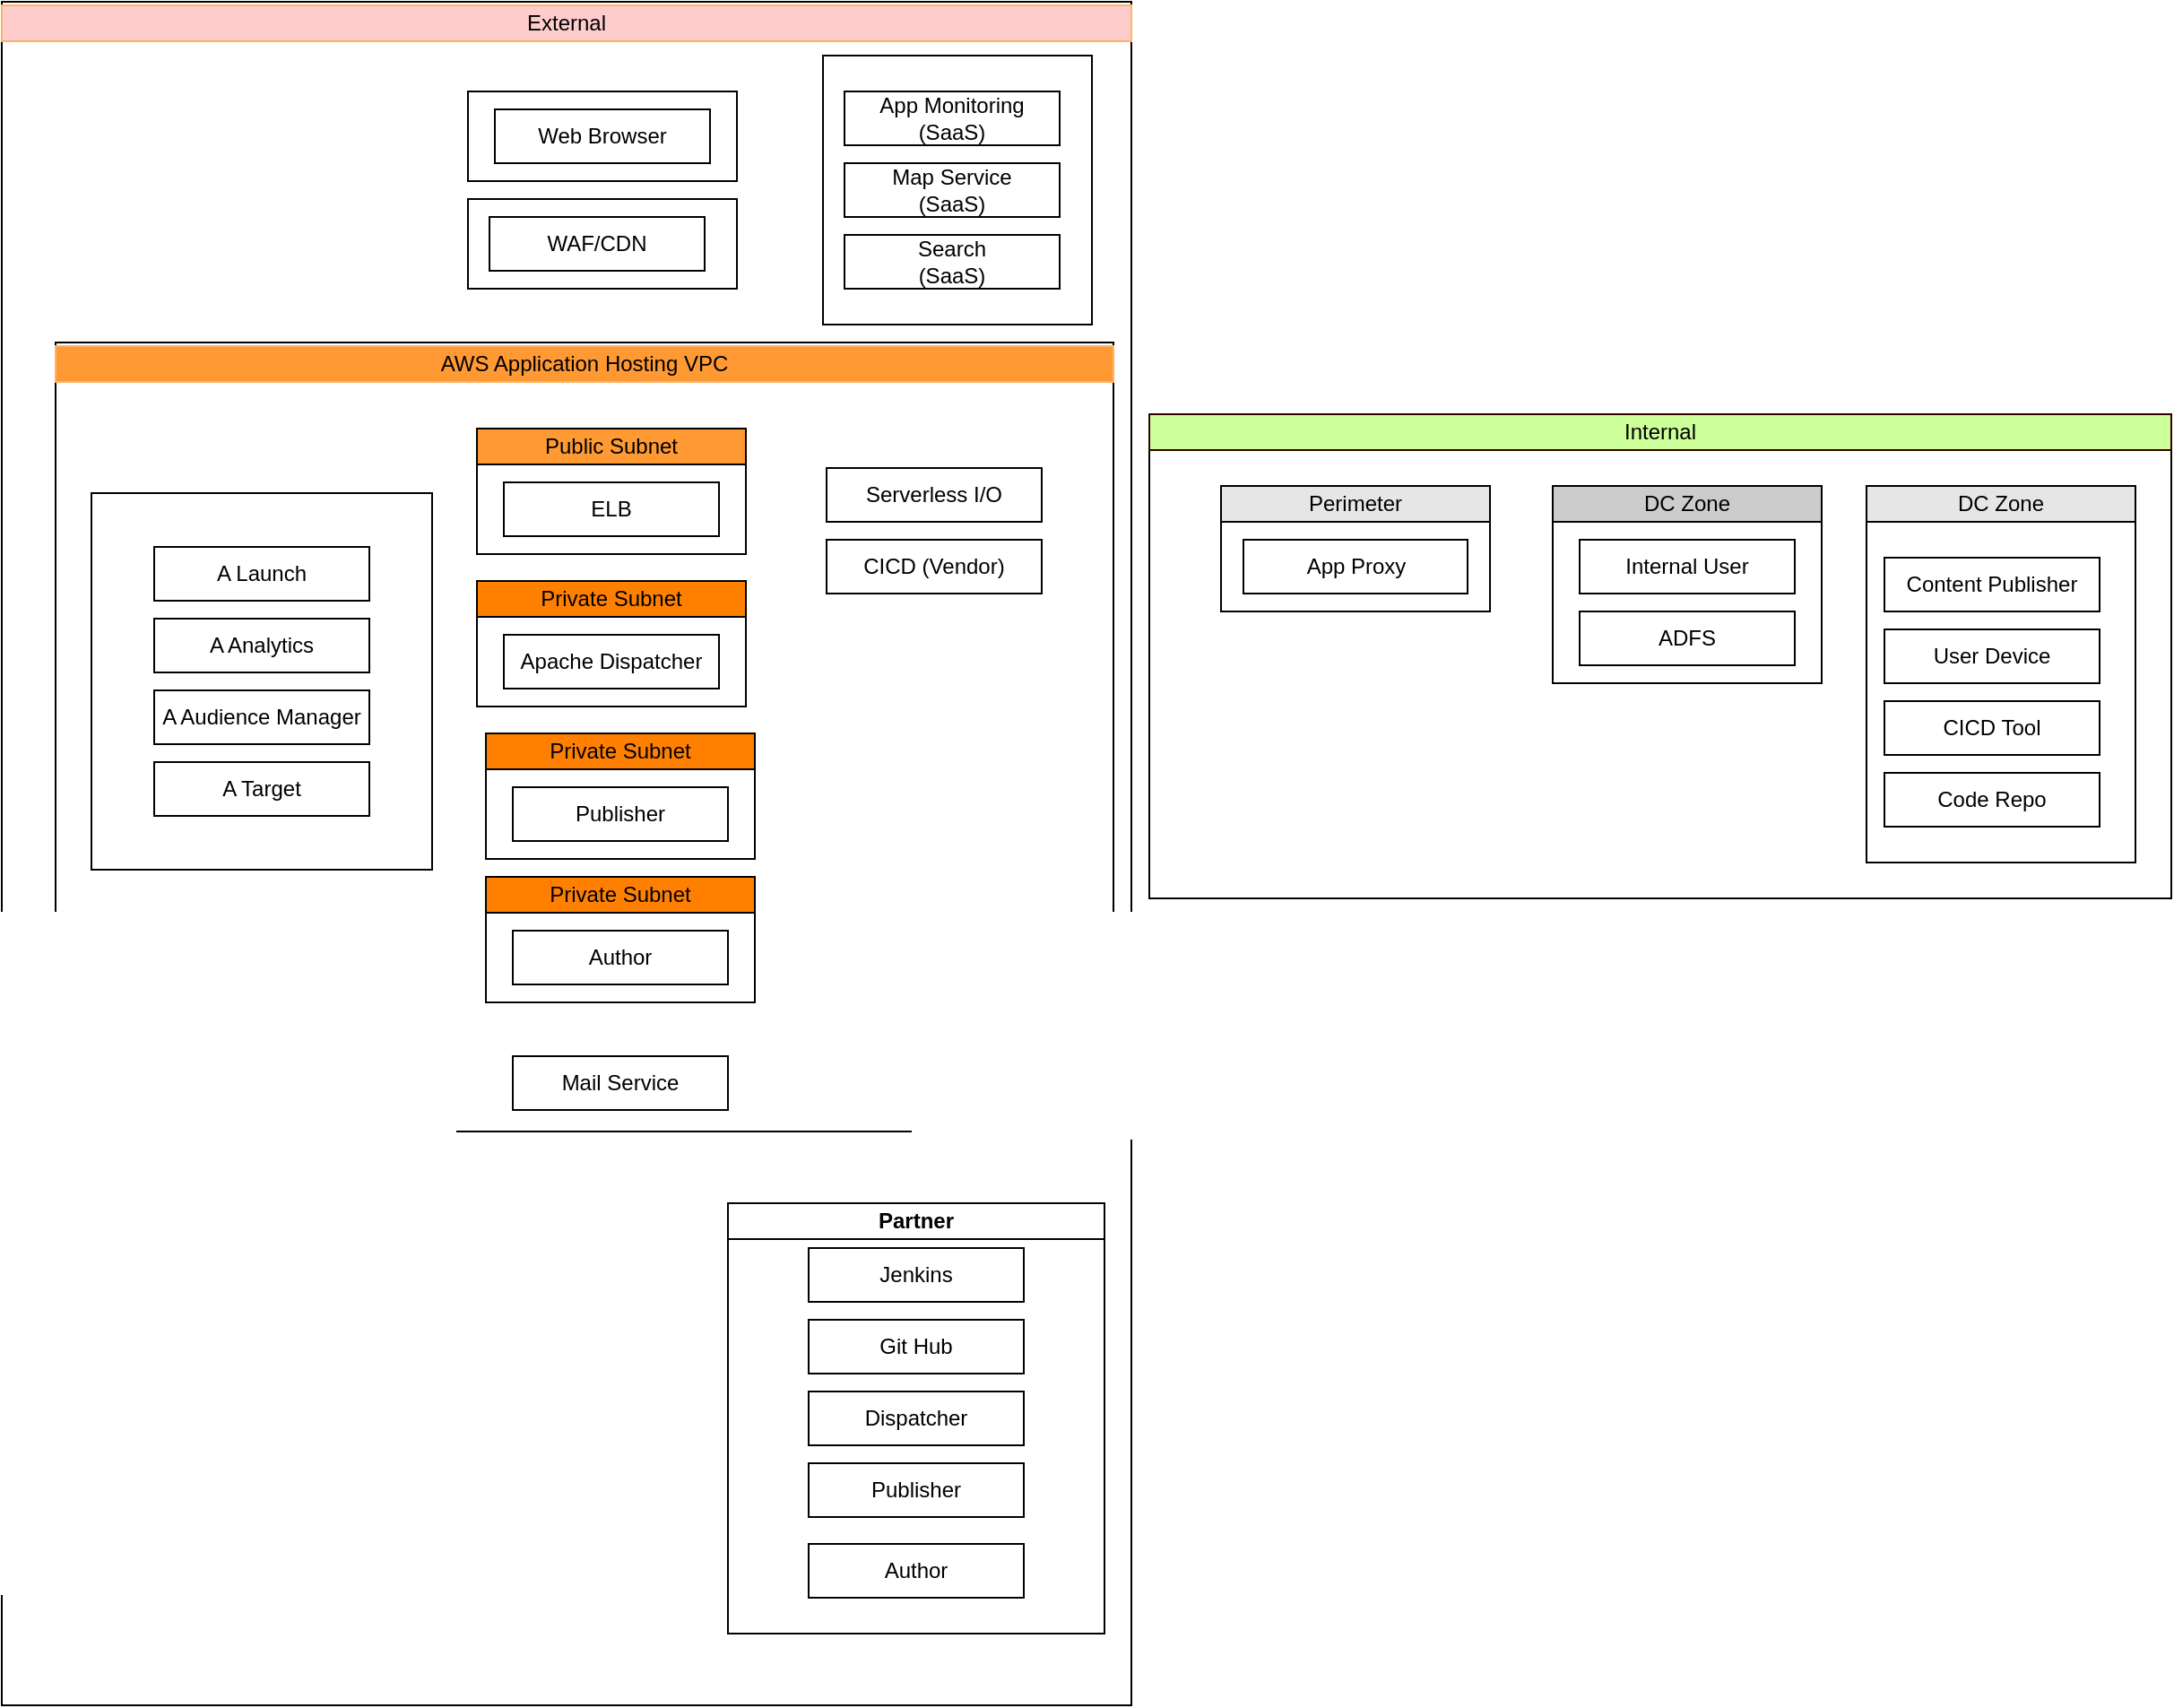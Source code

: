 <mxfile version="18.0.2" type="github">
  <diagram id="3s9mN1WcGAwtKHtoNeX2" name="Page-1">
    <mxGraphModel dx="1796" dy="1657" grid="1" gridSize="10" guides="1" tooltips="1" connect="1" arrows="1" fold="1" page="1" pageScale="1" pageWidth="850" pageHeight="1100" math="0" shadow="0">
      <root>
        <mxCell id="0" />
        <mxCell id="1" parent="0" />
        <mxCell id="RcXLvfEw5BkcYQDkqR7S-64" value="&lt;div style=&quot;&quot;&gt;&lt;br&gt;&lt;/div&gt;" style="rounded=0;whiteSpace=wrap;html=1;align=center;" vertex="1" parent="1">
          <mxGeometry x="-60" y="-60" width="630" height="950" as="geometry" />
        </mxCell>
        <mxCell id="RcXLvfEw5BkcYQDkqR7S-62" value="&lt;div style=&quot;&quot;&gt;&lt;br&gt;&lt;/div&gt;" style="rounded=0;whiteSpace=wrap;html=1;align=center;" vertex="1" parent="1">
          <mxGeometry x="-30" y="130" width="590" height="440" as="geometry" />
        </mxCell>
        <mxCell id="RcXLvfEw5BkcYQDkqR7S-61" value="&lt;div style=&quot;&quot;&gt;&lt;br&gt;&lt;/div&gt;" style="rounded=0;whiteSpace=wrap;html=1;align=center;fillColor=#FFFFFF;" vertex="1" parent="1">
          <mxGeometry x="398" y="-30" width="150" height="150" as="geometry" />
        </mxCell>
        <mxCell id="RcXLvfEw5BkcYQDkqR7S-60" value="&lt;div style=&quot;&quot;&gt;&lt;br&gt;&lt;/div&gt;" style="rounded=0;whiteSpace=wrap;html=1;align=center;" vertex="1" parent="1">
          <mxGeometry x="200" y="50" width="150" height="50" as="geometry" />
        </mxCell>
        <mxCell id="RcXLvfEw5BkcYQDkqR7S-59" value="&lt;div style=&quot;&quot;&gt;&lt;br&gt;&lt;/div&gt;" style="rounded=0;whiteSpace=wrap;html=1;align=center;fillColor=#FFFFFF;" vertex="1" parent="1">
          <mxGeometry x="200" y="-10" width="150" height="50" as="geometry" />
        </mxCell>
        <mxCell id="RcXLvfEw5BkcYQDkqR7S-58" value="&lt;div style=&quot;&quot;&gt;&lt;br&gt;&lt;/div&gt;" style="rounded=0;whiteSpace=wrap;html=1;align=center;" vertex="1" parent="1">
          <mxGeometry x="-10" y="214" width="190" height="210" as="geometry" />
        </mxCell>
        <mxCell id="RcXLvfEw5BkcYQDkqR7S-54" value="&lt;div style=&quot;&quot;&gt;&lt;br&gt;&lt;/div&gt;" style="rounded=0;whiteSpace=wrap;html=1;align=center;" vertex="1" parent="1">
          <mxGeometry x="210" y="428" width="150" height="70" as="geometry" />
        </mxCell>
        <mxCell id="RcXLvfEw5BkcYQDkqR7S-52" value="&lt;div style=&quot;&quot;&gt;&lt;br&gt;&lt;/div&gt;" style="rounded=0;whiteSpace=wrap;html=1;align=center;" vertex="1" parent="1">
          <mxGeometry x="210" y="348" width="150" height="70" as="geometry" />
        </mxCell>
        <mxCell id="RcXLvfEw5BkcYQDkqR7S-50" value="&lt;div style=&quot;&quot;&gt;&lt;br&gt;&lt;/div&gt;" style="rounded=0;whiteSpace=wrap;html=1;align=center;" vertex="1" parent="1">
          <mxGeometry x="205" y="263" width="150" height="70" as="geometry" />
        </mxCell>
        <mxCell id="RcXLvfEw5BkcYQDkqR7S-48" value="&lt;div style=&quot;&quot;&gt;&lt;br&gt;&lt;/div&gt;" style="rounded=0;whiteSpace=wrap;html=1;align=center;" vertex="1" parent="1">
          <mxGeometry x="205" y="178" width="150" height="70" as="geometry" />
        </mxCell>
        <mxCell id="RcXLvfEw5BkcYQDkqR7S-49" value="Public Subnet" style="rounded=0;whiteSpace=wrap;html=1;fillColor=#FF9933;" vertex="1" parent="1">
          <mxGeometry x="205" y="178" width="150" height="20" as="geometry" />
        </mxCell>
        <mxCell id="RcXLvfEw5BkcYQDkqR7S-38" value="&lt;div style=&quot;&quot;&gt;&lt;br&gt;&lt;/div&gt;" style="rounded=0;whiteSpace=wrap;html=1;align=center;" vertex="1" parent="1">
          <mxGeometry x="580" y="170" width="570" height="270" as="geometry" />
        </mxCell>
        <mxCell id="RcXLvfEw5BkcYQDkqR7S-43" value="&lt;div style=&quot;&quot;&gt;&lt;br&gt;&lt;/div&gt;" style="rounded=0;whiteSpace=wrap;html=1;align=center;" vertex="1" parent="1">
          <mxGeometry x="620" y="210" width="150" height="70" as="geometry" />
        </mxCell>
        <mxCell id="RcXLvfEw5BkcYQDkqR7S-42" value="&lt;div style=&quot;&quot;&gt;&lt;br&gt;&lt;/div&gt;" style="rounded=0;whiteSpace=wrap;html=1;align=center;" vertex="1" parent="1">
          <mxGeometry x="805" y="210" width="150" height="110" as="geometry" />
        </mxCell>
        <mxCell id="RcXLvfEw5BkcYQDkqR7S-41" value="&lt;div style=&quot;&quot;&gt;&lt;br&gt;&lt;/div&gt;" style="rounded=0;whiteSpace=wrap;html=1;align=center;" vertex="1" parent="1">
          <mxGeometry x="980" y="210" width="150" height="210" as="geometry" />
        </mxCell>
        <mxCell id="RcXLvfEw5BkcYQDkqR7S-36" value="&lt;div style=&quot;&quot;&gt;&lt;br&gt;&lt;/div&gt;" style="rounded=0;whiteSpace=wrap;html=1;align=center;" vertex="1" parent="1">
          <mxGeometry x="345" y="610" width="210" height="240" as="geometry" />
        </mxCell>
        <mxCell id="RcXLvfEw5BkcYQDkqR7S-5" value="A Launch" style="rounded=0;whiteSpace=wrap;html=1;" vertex="1" parent="1">
          <mxGeometry x="25" y="244" width="120" height="30" as="geometry" />
        </mxCell>
        <mxCell id="RcXLvfEw5BkcYQDkqR7S-6" value="A Analytics" style="rounded=0;whiteSpace=wrap;html=1;" vertex="1" parent="1">
          <mxGeometry x="25" y="284" width="120" height="30" as="geometry" />
        </mxCell>
        <mxCell id="RcXLvfEw5BkcYQDkqR7S-9" value="A Audience Manager" style="rounded=0;whiteSpace=wrap;html=1;" vertex="1" parent="1">
          <mxGeometry x="25" y="324" width="120" height="30" as="geometry" />
        </mxCell>
        <mxCell id="RcXLvfEw5BkcYQDkqR7S-10" value="A Target" style="rounded=0;whiteSpace=wrap;html=1;" vertex="1" parent="1">
          <mxGeometry x="25" y="364" width="120" height="30" as="geometry" />
        </mxCell>
        <mxCell id="RcXLvfEw5BkcYQDkqR7S-11" value="Web Browser" style="rounded=0;whiteSpace=wrap;html=1;" vertex="1" parent="1">
          <mxGeometry x="215" width="120" height="30" as="geometry" />
        </mxCell>
        <mxCell id="RcXLvfEw5BkcYQDkqR7S-12" value="WAF/CDN" style="rounded=0;whiteSpace=wrap;html=1;" vertex="1" parent="1">
          <mxGeometry x="212" y="60" width="120" height="30" as="geometry" />
        </mxCell>
        <mxCell id="RcXLvfEw5BkcYQDkqR7S-13" value="ELB" style="rounded=0;whiteSpace=wrap;html=1;" vertex="1" parent="1">
          <mxGeometry x="220" y="208" width="120" height="30" as="geometry" />
        </mxCell>
        <mxCell id="RcXLvfEw5BkcYQDkqR7S-14" value="Apache Dispatcher" style="rounded=0;whiteSpace=wrap;html=1;" vertex="1" parent="1">
          <mxGeometry x="220" y="293" width="120" height="30" as="geometry" />
        </mxCell>
        <mxCell id="RcXLvfEw5BkcYQDkqR7S-15" value="Publisher" style="rounded=0;whiteSpace=wrap;html=1;" vertex="1" parent="1">
          <mxGeometry x="225" y="378" width="120" height="30" as="geometry" />
        </mxCell>
        <mxCell id="RcXLvfEw5BkcYQDkqR7S-16" value="Author" style="rounded=0;whiteSpace=wrap;html=1;" vertex="1" parent="1">
          <mxGeometry x="225" y="458" width="120" height="30" as="geometry" />
        </mxCell>
        <mxCell id="RcXLvfEw5BkcYQDkqR7S-17" value="Mail Service" style="rounded=0;whiteSpace=wrap;html=1;" vertex="1" parent="1">
          <mxGeometry x="225" y="528" width="120" height="30" as="geometry" />
        </mxCell>
        <mxCell id="RcXLvfEw5BkcYQDkqR7S-18" value="Serverless I/O" style="rounded=0;whiteSpace=wrap;html=1;" vertex="1" parent="1">
          <mxGeometry x="400" y="200" width="120" height="30" as="geometry" />
        </mxCell>
        <mxCell id="RcXLvfEw5BkcYQDkqR7S-19" value="CICD (Vendor)" style="rounded=0;whiteSpace=wrap;html=1;" vertex="1" parent="1">
          <mxGeometry x="400" y="240" width="120" height="30" as="geometry" />
        </mxCell>
        <mxCell id="RcXLvfEw5BkcYQDkqR7S-20" value="App Monitoring&lt;br&gt;(SaaS)" style="rounded=0;whiteSpace=wrap;html=1;" vertex="1" parent="1">
          <mxGeometry x="410" y="-10" width="120" height="30" as="geometry" />
        </mxCell>
        <mxCell id="RcXLvfEw5BkcYQDkqR7S-21" value="Map Service &lt;br&gt;(SaaS)" style="rounded=0;whiteSpace=wrap;html=1;" vertex="1" parent="1">
          <mxGeometry x="410" y="30" width="120" height="30" as="geometry" />
        </mxCell>
        <mxCell id="RcXLvfEw5BkcYQDkqR7S-22" value="Search&lt;br&gt;(SaaS)" style="rounded=0;whiteSpace=wrap;html=1;" vertex="1" parent="1">
          <mxGeometry x="410" y="70" width="120" height="30" as="geometry" />
        </mxCell>
        <mxCell id="RcXLvfEw5BkcYQDkqR7S-23" value="App Proxy" style="rounded=0;whiteSpace=wrap;html=1;" vertex="1" parent="1">
          <mxGeometry x="632.5" y="240" width="125" height="30" as="geometry" />
        </mxCell>
        <mxCell id="RcXLvfEw5BkcYQDkqR7S-25" value="Internal User" style="rounded=0;whiteSpace=wrap;html=1;" vertex="1" parent="1">
          <mxGeometry x="820" y="240" width="120" height="30" as="geometry" />
        </mxCell>
        <mxCell id="RcXLvfEw5BkcYQDkqR7S-26" value="ADFS" style="rounded=0;whiteSpace=wrap;html=1;" vertex="1" parent="1">
          <mxGeometry x="820" y="280" width="120" height="30" as="geometry" />
        </mxCell>
        <mxCell id="RcXLvfEw5BkcYQDkqR7S-27" value="CICD Tool" style="rounded=0;whiteSpace=wrap;html=1;" vertex="1" parent="1">
          <mxGeometry x="990" y="330" width="120" height="30" as="geometry" />
        </mxCell>
        <mxCell id="RcXLvfEw5BkcYQDkqR7S-28" value="Content Publisher" style="rounded=0;whiteSpace=wrap;html=1;" vertex="1" parent="1">
          <mxGeometry x="990" y="250" width="120" height="30" as="geometry" />
        </mxCell>
        <mxCell id="RcXLvfEw5BkcYQDkqR7S-29" value="User Device" style="rounded=0;whiteSpace=wrap;html=1;" vertex="1" parent="1">
          <mxGeometry x="990" y="290" width="120" height="30" as="geometry" />
        </mxCell>
        <mxCell id="RcXLvfEw5BkcYQDkqR7S-30" value="Code Repo" style="rounded=0;whiteSpace=wrap;html=1;" vertex="1" parent="1">
          <mxGeometry x="990" y="370" width="120" height="30" as="geometry" />
        </mxCell>
        <mxCell id="RcXLvfEw5BkcYQDkqR7S-31" value="Jenkins" style="rounded=0;whiteSpace=wrap;html=1;" vertex="1" parent="1">
          <mxGeometry x="390" y="635" width="120" height="30" as="geometry" />
        </mxCell>
        <mxCell id="RcXLvfEw5BkcYQDkqR7S-32" value="Git Hub" style="rounded=0;whiteSpace=wrap;html=1;" vertex="1" parent="1">
          <mxGeometry x="390" y="675" width="120" height="30" as="geometry" />
        </mxCell>
        <mxCell id="RcXLvfEw5BkcYQDkqR7S-33" value="Dispatcher" style="rounded=0;whiteSpace=wrap;html=1;" vertex="1" parent="1">
          <mxGeometry x="390" y="715" width="120" height="30" as="geometry" />
        </mxCell>
        <mxCell id="RcXLvfEw5BkcYQDkqR7S-34" value="Publisher" style="rounded=0;whiteSpace=wrap;html=1;" vertex="1" parent="1">
          <mxGeometry x="390" y="755" width="120" height="30" as="geometry" />
        </mxCell>
        <mxCell id="RcXLvfEw5BkcYQDkqR7S-35" value="Author" style="rounded=0;whiteSpace=wrap;html=1;" vertex="1" parent="1">
          <mxGeometry x="390" y="800" width="120" height="30" as="geometry" />
        </mxCell>
        <mxCell id="RcXLvfEw5BkcYQDkqR7S-37" value="Partner" style="rounded=0;whiteSpace=wrap;html=1;fontStyle=1" vertex="1" parent="1">
          <mxGeometry x="345" y="610" width="210" height="20" as="geometry" />
        </mxCell>
        <mxCell id="RcXLvfEw5BkcYQDkqR7S-40" value="Internal" style="rounded=0;whiteSpace=wrap;html=1;strokeColor=#330000;fillColor=#CCFF99;" vertex="1" parent="1">
          <mxGeometry x="580" y="170" width="570" height="20" as="geometry" />
        </mxCell>
        <mxCell id="RcXLvfEw5BkcYQDkqR7S-45" value="Perimeter" style="rounded=0;whiteSpace=wrap;html=1;fillColor=#E6E6E6;" vertex="1" parent="1">
          <mxGeometry x="620" y="210" width="150" height="20" as="geometry" />
        </mxCell>
        <mxCell id="RcXLvfEw5BkcYQDkqR7S-46" value="DC Zone" style="rounded=0;whiteSpace=wrap;html=1;fillColor=#CCCCCC;" vertex="1" parent="1">
          <mxGeometry x="805" y="210" width="150" height="20" as="geometry" />
        </mxCell>
        <mxCell id="RcXLvfEw5BkcYQDkqR7S-47" value="DC Zone" style="rounded=0;whiteSpace=wrap;html=1;fillColor=#E6E6E6;" vertex="1" parent="1">
          <mxGeometry x="980" y="210" width="150" height="20" as="geometry" />
        </mxCell>
        <mxCell id="RcXLvfEw5BkcYQDkqR7S-51" value="Private Subnet" style="rounded=0;whiteSpace=wrap;html=1;fillColor=#FF8000;" vertex="1" parent="1">
          <mxGeometry x="205" y="263" width="150" height="20" as="geometry" />
        </mxCell>
        <mxCell id="RcXLvfEw5BkcYQDkqR7S-53" value="Private Subnet" style="rounded=0;whiteSpace=wrap;html=1;fillColor=#FF8000;" vertex="1" parent="1">
          <mxGeometry x="210" y="348" width="150" height="20" as="geometry" />
        </mxCell>
        <mxCell id="RcXLvfEw5BkcYQDkqR7S-55" value="Private Subnet" style="rounded=0;whiteSpace=wrap;html=1;fillColor=#FF8000;" vertex="1" parent="1">
          <mxGeometry x="210" y="428" width="150" height="20" as="geometry" />
        </mxCell>
        <mxCell id="RcXLvfEw5BkcYQDkqR7S-63" value="AWS Application Hosting VPC" style="rounded=0;whiteSpace=wrap;html=1;strokeColor=#FFB366;fillColor=#FF9933;" vertex="1" parent="1">
          <mxGeometry x="-30" y="132" width="590" height="20" as="geometry" />
        </mxCell>
        <mxCell id="RcXLvfEw5BkcYQDkqR7S-65" value="External" style="rounded=0;whiteSpace=wrap;html=1;strokeColor=#FFB366;fillColor=#FFCCCC;" vertex="1" parent="1">
          <mxGeometry x="-60" y="-58" width="630" height="20" as="geometry" />
        </mxCell>
      </root>
    </mxGraphModel>
  </diagram>
</mxfile>
